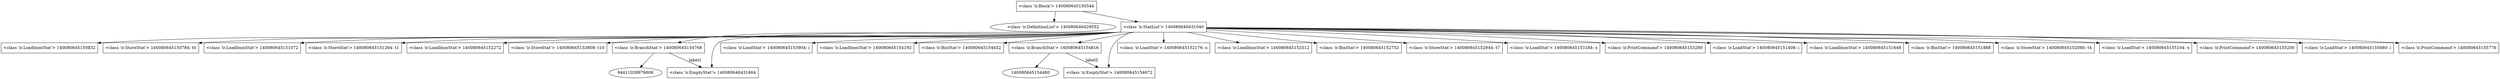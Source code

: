 digraph G {
140080646429552 [label="<class 'ir.DefinitionList'> 140080646429552" ];
140080645150832 [shape=box,label="<class 'ir.LoadImmStat'> 140080645150832" ];
140080645150784 [shape=box,label="<class 'ir.StoreStat'> 140080645150784: t0" ];
140080645151072 [shape=box,label="<class 'ir.LoadImmStat'> 140080645151072" ];
140080645151264 [shape=box,label="<class 'ir.StoreStat'> 140080645151264: t1" ];
140080645152272 [shape=box,label="<class 'ir.LoadImmStat'> 140080645152272" ];
140080645153808 [shape=box,label="<class 'ir.StoreStat'> 140080645153808: t10" ];
140080646431664 [shape=box,label="<class 'ir.EmptyStat'> 140080646431664" ];
140080645153904 [shape=box,label="<class 'ir.LoadStat'> 140080645153904: i" ];
140080645154192 [shape=box,label="<class 'ir.LoadImmStat'> 140080645154192" ];
140080645154432 [shape=box,label="<class 'ir.BinStat'> 140080645154432" ];
140080645154816 [shape=box,label="<class 'ir.BranchStat'> 140080645154816" ];
140080645154816 -> 140080645154672 [label=label2];
140080645154816 -> 140080645154480;
140080645152176 [shape=box,label="<class 'ir.LoadStat'> 140080645152176: x" ];
140080645152512 [shape=box,label="<class 'ir.LoadImmStat'> 140080645152512" ];
140080645152752 [shape=box,label="<class 'ir.BinStat'> 140080645152752" ];
140080645152944 [shape=box,label="<class 'ir.StoreStat'> 140080645152944: t7" ];
140080645153184 [shape=box,label="<class 'ir.LoadStat'> 140080645153184: x" ];
140080645153280 [shape=box,label="<class 'ir.PrintCommand'> 140080645153280" ];
140080645151408 [shape=box,label="<class 'ir.LoadStat'> 140080645151408: i" ];
140080645151648 [shape=box,label="<class 'ir.LoadImmStat'> 140080645151648" ];
140080645151888 [shape=box,label="<class 'ir.BinStat'> 140080645151888" ];
140080645152080 [shape=box,label="<class 'ir.StoreStat'> 140080645152080: t4" ];
140080645154768 [shape=box,label="<class 'ir.BranchStat'> 140080645154768" ];
140080645154768 -> 140080646431664 [label=label1];
140080645154768 -> 94411028976608;
140080645154672 [shape=box,label="<class 'ir.EmptyStat'> 140080645154672" ];
140080645155104 [shape=box,label="<class 'ir.LoadStat'> 140080645155104: x" ];
140080645155200 [shape=box,label="<class 'ir.PrintCommand'> 140080645155200" ];
140080645155680 [shape=box,label="<class 'ir.LoadStat'> 140080645155680: i" ];
140080645155776 [shape=box,label="<class 'ir.PrintCommand'> 140080645155776" ];
140080646431040 [shape=box,label="<class 'ir.StatList'> 140080646431040" ];
140080646431040 -> 140080645150832 [pos=0];
140080646431040 -> 140080645150784 [pos=1];
140080646431040 -> 140080645151072 [pos=2];
140080646431040 -> 140080645151264 [pos=3];
140080646431040 -> 140080645152272 [pos=4];
140080646431040 -> 140080645153808 [pos=5];
140080646431040 -> 140080646431664 [pos=6];
140080646431040 -> 140080645153904 [pos=7];
140080646431040 -> 140080645154192 [pos=8];
140080646431040 -> 140080645154432 [pos=9];
140080646431040 -> 140080645154816 [pos=10];
140080646431040 -> 140080645152176 [pos=11];
140080646431040 -> 140080645152512 [pos=12];
140080646431040 -> 140080645152752 [pos=13];
140080646431040 -> 140080645152944 [pos=14];
140080646431040 -> 140080645153184 [pos=15];
140080646431040 -> 140080645153280 [pos=16];
140080646431040 -> 140080645151408 [pos=17];
140080646431040 -> 140080645151648 [pos=18];
140080646431040 -> 140080645151888 [pos=19];
140080646431040 -> 140080645152080 [pos=20];
140080646431040 -> 140080645154768 [pos=21];
140080646431040 -> 140080645154672 [pos=22];
140080646431040 -> 140080645155104 [pos=23];
140080646431040 -> 140080645155200 [pos=24];
140080646431040 -> 140080645155680 [pos=25];
140080646431040 -> 140080645155776 [pos=26];
140080645150544 [shape=box,label="<class 'ir.Block'> 140080645150544" ];
140080645150544 -> 140080646429552;
140080645150544 -> 140080646431040;
}
